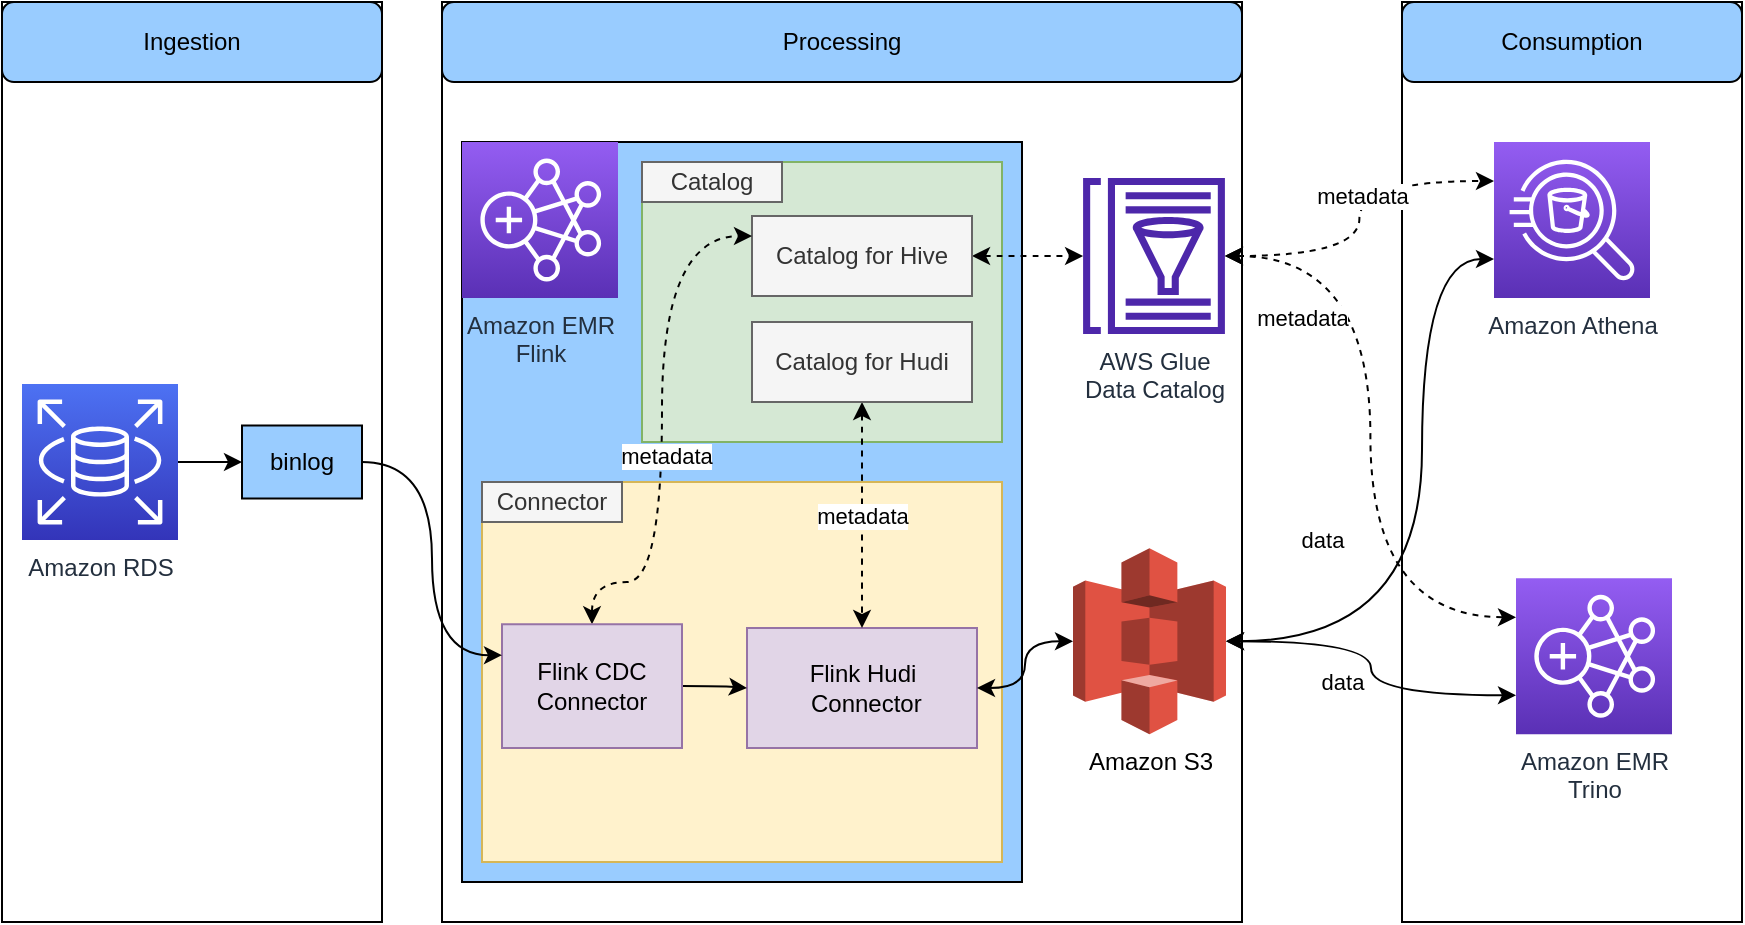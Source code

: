 <mxfile version="20.7.4" type="github">
  <diagram id="Cd5y1kNHd57_tZJnAyKG" name="Page-1">
    <mxGraphModel dx="1050" dy="509" grid="1" gridSize="10" guides="1" tooltips="1" connect="1" arrows="1" fold="1" page="1" pageScale="1" pageWidth="827" pageHeight="1169" math="0" shadow="0">
      <root>
        <mxCell id="0" />
        <mxCell id="1" parent="0" />
        <mxCell id="p-IA0xXEfbXuH0E2RTc1-1" value="" style="rounded=0;whiteSpace=wrap;html=1;" parent="1" vertex="1">
          <mxGeometry x="300" y="150" width="400" height="460" as="geometry" />
        </mxCell>
        <mxCell id="p-IA0xXEfbXuH0E2RTc1-2" value="" style="rounded=0;whiteSpace=wrap;html=1;" parent="1" vertex="1">
          <mxGeometry x="780" y="150" width="170" height="460" as="geometry" />
        </mxCell>
        <mxCell id="p-IA0xXEfbXuH0E2RTc1-3" value="" style="rounded=0;whiteSpace=wrap;html=1;" parent="1" vertex="1">
          <mxGeometry x="80" y="150" width="190" height="460" as="geometry" />
        </mxCell>
        <mxCell id="p-IA0xXEfbXuH0E2RTc1-4" style="edgeStyle=orthogonalEdgeStyle;curved=1;orthogonalLoop=1;jettySize=auto;html=1;exitX=1;exitY=0.5;exitDx=0;exitDy=0;exitPerimeter=0;entryX=0;entryY=0.5;entryDx=0;entryDy=0;" parent="1" source="p-IA0xXEfbXuH0E2RTc1-5" target="p-IA0xXEfbXuH0E2RTc1-22" edge="1">
          <mxGeometry relative="1" as="geometry" />
        </mxCell>
        <mxCell id="p-IA0xXEfbXuH0E2RTc1-5" value="Amazon RDS" style="sketch=0;points=[[0,0,0],[0.25,0,0],[0.5,0,0],[0.75,0,0],[1,0,0],[0,1,0],[0.25,1,0],[0.5,1,0],[0.75,1,0],[1,1,0],[0,0.25,0],[0,0.5,0],[0,0.75,0],[1,0.25,0],[1,0.5,0],[1,0.75,0]];outlineConnect=0;fontColor=#232F3E;gradientColor=#4D72F3;gradientDirection=north;fillColor=#3334B9;strokeColor=#ffffff;dashed=0;verticalLabelPosition=bottom;verticalAlign=top;align=center;html=1;fontSize=12;fontStyle=0;aspect=fixed;shape=mxgraph.aws4.resourceIcon;resIcon=mxgraph.aws4.rds;" parent="1" vertex="1">
          <mxGeometry x="90" y="341" width="78" height="78" as="geometry" />
        </mxCell>
        <mxCell id="p-IA0xXEfbXuH0E2RTc1-6" value="Amazon Athena" style="sketch=0;points=[[0,0,0],[0.25,0,0],[0.5,0,0],[0.75,0,0],[1,0,0],[0,1,0],[0.25,1,0],[0.5,1,0],[0.75,1,0],[1,1,0],[0,0.25,0],[0,0.5,0],[0,0.75,0],[1,0.25,0],[1,0.5,0],[1,0.75,0]];outlineConnect=0;fontColor=#232F3E;gradientColor=#945DF2;gradientDirection=north;fillColor=#5A30B5;strokeColor=#ffffff;dashed=0;verticalLabelPosition=bottom;verticalAlign=top;align=center;html=1;fontSize=12;fontStyle=0;aspect=fixed;shape=mxgraph.aws4.resourceIcon;resIcon=mxgraph.aws4.athena;" parent="1" vertex="1">
          <mxGeometry x="826" y="220" width="78" height="78" as="geometry" />
        </mxCell>
        <mxCell id="p-IA0xXEfbXuH0E2RTc1-7" value="Amazon EMR&lt;br&gt;Trino" style="sketch=0;points=[[0,0,0],[0.25,0,0],[0.5,0,0],[0.75,0,0],[1,0,0],[0,1,0],[0.25,1,0],[0.5,1,0],[0.75,1,0],[1,1,0],[0,0.25,0],[0,0.5,0],[0,0.75,0],[1,0.25,0],[1,0.5,0],[1,0.75,0]];outlineConnect=0;fontColor=#232F3E;gradientColor=#945DF2;gradientDirection=north;fillColor=#5A30B5;strokeColor=#ffffff;dashed=0;verticalLabelPosition=bottom;verticalAlign=top;align=center;html=1;fontSize=12;fontStyle=0;aspect=fixed;shape=mxgraph.aws4.resourceIcon;resIcon=mxgraph.aws4.emr;" parent="1" vertex="1">
          <mxGeometry x="837" y="438.13" width="78" height="78" as="geometry" />
        </mxCell>
        <mxCell id="p-IA0xXEfbXuH0E2RTc1-8" value="Ingestion" style="rounded=1;whiteSpace=wrap;html=1;fillColor=#99CCFF;" parent="1" vertex="1">
          <mxGeometry x="80" y="150" width="190" height="40" as="geometry" />
        </mxCell>
        <mxCell id="p-IA0xXEfbXuH0E2RTc1-9" value="Processing" style="rounded=1;whiteSpace=wrap;html=1;fillColor=#99CCFF;" parent="1" vertex="1">
          <mxGeometry x="300" y="150" width="400" height="40" as="geometry" />
        </mxCell>
        <mxCell id="p-IA0xXEfbXuH0E2RTc1-10" style="edgeStyle=orthogonalEdgeStyle;curved=1;orthogonalLoop=1;jettySize=auto;html=1;entryX=0;entryY=0.25;entryDx=0;entryDy=0;entryPerimeter=0;dashed=1;startArrow=classic;startFill=1;" parent="1" source="p-IA0xXEfbXuH0E2RTc1-14" target="p-IA0xXEfbXuH0E2RTc1-6" edge="1">
          <mxGeometry relative="1" as="geometry" />
        </mxCell>
        <mxCell id="p-IA0xXEfbXuH0E2RTc1-11" value="metadata" style="edgeLabel;html=1;align=center;verticalAlign=middle;resizable=0;points=[];" parent="p-IA0xXEfbXuH0E2RTc1-10" vertex="1" connectable="0">
          <mxGeometry x="0.233" y="-6" relative="1" as="geometry">
            <mxPoint y="1" as="offset" />
          </mxGeometry>
        </mxCell>
        <mxCell id="p-IA0xXEfbXuH0E2RTc1-12" style="edgeStyle=orthogonalEdgeStyle;curved=1;orthogonalLoop=1;jettySize=auto;html=1;entryX=0;entryY=0.25;entryDx=0;entryDy=0;entryPerimeter=0;dashed=1;startArrow=classic;startFill=1;" parent="1" source="p-IA0xXEfbXuH0E2RTc1-14" target="p-IA0xXEfbXuH0E2RTc1-7" edge="1">
          <mxGeometry relative="1" as="geometry" />
        </mxCell>
        <mxCell id="p-IA0xXEfbXuH0E2RTc1-13" value="metadata" style="edgeLabel;html=1;align=center;verticalAlign=middle;resizable=0;points=[];" parent="p-IA0xXEfbXuH0E2RTc1-12" vertex="1" connectable="0">
          <mxGeometry x="-0.113" y="1" relative="1" as="geometry">
            <mxPoint x="-35" y="-41" as="offset" />
          </mxGeometry>
        </mxCell>
        <mxCell id="p-IA0xXEfbXuH0E2RTc1-14" value="AWS Glue &lt;br&gt;Data Catalog" style="sketch=0;outlineConnect=0;fontColor=#232F3E;gradientColor=none;fillColor=#4D27AA;strokeColor=none;dashed=0;verticalLabelPosition=bottom;verticalAlign=top;align=center;html=1;fontSize=12;fontStyle=0;aspect=fixed;pointerEvents=1;shape=mxgraph.aws4.glue_data_catalog;" parent="1" vertex="1">
          <mxGeometry x="620" y="238" width="72" height="78" as="geometry" />
        </mxCell>
        <mxCell id="p-IA0xXEfbXuH0E2RTc1-15" value="" style="rounded=0;whiteSpace=wrap;html=1;fillColor=#99CCFF;" parent="1" vertex="1">
          <mxGeometry x="310" y="220" width="280" height="370" as="geometry" />
        </mxCell>
        <mxCell id="p-IA0xXEfbXuH0E2RTc1-16" style="edgeStyle=orthogonalEdgeStyle;curved=1;orthogonalLoop=1;jettySize=auto;html=1;entryX=0;entryY=0.75;entryDx=0;entryDy=0;entryPerimeter=0;startArrow=classic;startFill=1;" parent="1" source="p-IA0xXEfbXuH0E2RTc1-20" target="p-IA0xXEfbXuH0E2RTc1-6" edge="1">
          <mxGeometry relative="1" as="geometry">
            <Array as="points">
              <mxPoint x="790" y="470" />
              <mxPoint x="790" y="279" />
            </Array>
          </mxGeometry>
        </mxCell>
        <mxCell id="p-IA0xXEfbXuH0E2RTc1-17" value="data" style="edgeLabel;html=1;align=center;verticalAlign=middle;resizable=0;points=[];" parent="p-IA0xXEfbXuH0E2RTc1-16" vertex="1" connectable="0">
          <mxGeometry x="-0.754" y="12" relative="1" as="geometry">
            <mxPoint x="8" y="-39" as="offset" />
          </mxGeometry>
        </mxCell>
        <mxCell id="p-IA0xXEfbXuH0E2RTc1-18" style="edgeStyle=orthogonalEdgeStyle;curved=1;orthogonalLoop=1;jettySize=auto;html=1;entryX=0;entryY=0.75;entryDx=0;entryDy=0;entryPerimeter=0;startArrow=classic;startFill=1;" parent="1" source="p-IA0xXEfbXuH0E2RTc1-20" target="p-IA0xXEfbXuH0E2RTc1-7" edge="1">
          <mxGeometry relative="1" as="geometry" />
        </mxCell>
        <mxCell id="p-IA0xXEfbXuH0E2RTc1-19" value="data" style="edgeLabel;html=1;align=center;verticalAlign=middle;resizable=0;points=[];" parent="p-IA0xXEfbXuH0E2RTc1-18" vertex="1" connectable="0">
          <mxGeometry x="-0.558" y="-2" relative="1" as="geometry">
            <mxPoint x="20" y="18" as="offset" />
          </mxGeometry>
        </mxCell>
        <mxCell id="p-IA0xXEfbXuH0E2RTc1-20" value="Amazon S3" style="outlineConnect=0;dashed=0;verticalLabelPosition=bottom;verticalAlign=top;align=center;html=1;shape=mxgraph.aws3.s3;fillColor=#E05243;gradientColor=none;" parent="1" vertex="1">
          <mxGeometry x="615.5" y="423.13" width="76.5" height="93" as="geometry" />
        </mxCell>
        <mxCell id="p-IA0xXEfbXuH0E2RTc1-21" value="Consumption" style="rounded=1;whiteSpace=wrap;html=1;fillColor=#99CCFF;" parent="1" vertex="1">
          <mxGeometry x="780" y="150" width="170" height="40" as="geometry" />
        </mxCell>
        <mxCell id="p-IA0xXEfbXuH0E2RTc1-22" value="binlog" style="rounded=0;whiteSpace=wrap;html=1;fillColor=#99CCFF;" parent="1" vertex="1">
          <mxGeometry x="200" y="361.75" width="60" height="36.5" as="geometry" />
        </mxCell>
        <mxCell id="p-IA0xXEfbXuH0E2RTc1-23" style="edgeStyle=orthogonalEdgeStyle;curved=1;orthogonalLoop=1;jettySize=auto;html=1;entryX=0;entryY=0.5;entryDx=0;entryDy=0;" parent="1" source="p-IA0xXEfbXuH0E2RTc1-35" target="p-IA0xXEfbXuH0E2RTc1-30" edge="1">
          <mxGeometry relative="1" as="geometry" />
        </mxCell>
        <mxCell id="p-IA0xXEfbXuH0E2RTc1-24" value="Amazon EMR &lt;br&gt;Flink" style="sketch=0;points=[[0,0,0],[0.25,0,0],[0.5,0,0],[0.75,0,0],[1,0,0],[0,1,0],[0.25,1,0],[0.5,1,0],[0.75,1,0],[1,1,0],[0,0.25,0],[0,0.5,0],[0,0.75,0],[1,0.25,0],[1,0.5,0],[1,0.75,0]];outlineConnect=0;fontColor=#232F3E;gradientColor=#945DF2;gradientDirection=north;fillColor=#5A30B5;strokeColor=#ffffff;dashed=0;verticalLabelPosition=bottom;verticalAlign=top;align=center;html=1;fontSize=12;fontStyle=0;aspect=fixed;shape=mxgraph.aws4.resourceIcon;resIcon=mxgraph.aws4.emr;" parent="1" vertex="1">
          <mxGeometry x="310" y="220" width="78" height="78" as="geometry" />
        </mxCell>
        <mxCell id="p-IA0xXEfbXuH0E2RTc1-27" value="" style="rounded=0;whiteSpace=wrap;html=1;fillColor=#d5e8d4;strokeColor=#82b366;" parent="1" vertex="1">
          <mxGeometry x="400" y="230" width="180" height="140" as="geometry" />
        </mxCell>
        <mxCell id="p-IA0xXEfbXuH0E2RTc1-29" value="" style="rounded=0;whiteSpace=wrap;html=1;fillColor=#fff2cc;strokeColor=#d6b656;" parent="1" vertex="1">
          <mxGeometry x="320" y="390" width="260" height="190" as="geometry" />
        </mxCell>
        <mxCell id="p-IA0xXEfbXuH0E2RTc1-30" value="Flink Hudi&lt;br&gt;&amp;nbsp;Connector" style="rounded=0;whiteSpace=wrap;html=1;fillColor=#e1d5e7;strokeColor=#9673a6;" parent="1" vertex="1">
          <mxGeometry x="452.5" y="463" width="115" height="60" as="geometry" />
        </mxCell>
        <mxCell id="p-IA0xXEfbXuH0E2RTc1-41" style="edgeStyle=orthogonalEdgeStyle;orthogonalLoop=1;jettySize=auto;html=1;exitX=1;exitY=0.5;exitDx=0;exitDy=0;dashed=1;startArrow=classic;startFill=1;curved=1;" parent="1" source="p-IA0xXEfbXuH0E2RTc1-32" target="p-IA0xXEfbXuH0E2RTc1-14" edge="1">
          <mxGeometry relative="1" as="geometry" />
        </mxCell>
        <mxCell id="p-IA0xXEfbXuH0E2RTc1-32" value="Catalog for Hive" style="rounded=0;whiteSpace=wrap;html=1;fillColor=#f5f5f5;strokeColor=#666666;fontColor=#333333;" parent="1" vertex="1">
          <mxGeometry x="455" y="257" width="110" height="40" as="geometry" />
        </mxCell>
        <mxCell id="p-IA0xXEfbXuH0E2RTc1-34" style="edgeStyle=orthogonalEdgeStyle;curved=1;orthogonalLoop=1;jettySize=auto;html=1;entryX=0;entryY=0.5;entryDx=0;entryDy=0;strokeWidth=1;fontColor=default;startArrow=none;startFill=0;endArrow=classic;endFill=1;" parent="1" source="p-IA0xXEfbXuH0E2RTc1-35" target="p-IA0xXEfbXuH0E2RTc1-30" edge="1">
          <mxGeometry relative="1" as="geometry" />
        </mxCell>
        <mxCell id="1v09oZFCCwroGa9Er5zX-6" style="edgeStyle=orthogonalEdgeStyle;curved=1;orthogonalLoop=1;jettySize=auto;html=1;entryX=0;entryY=0.25;entryDx=0;entryDy=0;dashed=1;startArrow=classic;startFill=1;exitX=0.5;exitY=0;exitDx=0;exitDy=0;" edge="1" parent="1" source="p-IA0xXEfbXuH0E2RTc1-35" target="p-IA0xXEfbXuH0E2RTc1-32">
          <mxGeometry relative="1" as="geometry">
            <Array as="points">
              <mxPoint x="375" y="440" />
              <mxPoint x="410" y="440" />
              <mxPoint x="410" y="267" />
            </Array>
          </mxGeometry>
        </mxCell>
        <mxCell id="1v09oZFCCwroGa9Er5zX-7" value="metadata" style="edgeLabel;html=1;align=center;verticalAlign=middle;resizable=0;points=[];" vertex="1" connectable="0" parent="1v09oZFCCwroGa9Er5zX-6">
          <mxGeometry x="-0.127" y="-2" relative="1" as="geometry">
            <mxPoint as="offset" />
          </mxGeometry>
        </mxCell>
        <mxCell id="p-IA0xXEfbXuH0E2RTc1-35" value="Flink CDC&lt;br&gt;Connector" style="rounded=0;whiteSpace=wrap;html=1;fillColor=#e1d5e7;strokeColor=#9673a6;" parent="1" vertex="1">
          <mxGeometry x="330" y="461.13" width="90" height="61.87" as="geometry" />
        </mxCell>
        <mxCell id="p-IA0xXEfbXuH0E2RTc1-38" style="edgeStyle=orthogonalEdgeStyle;orthogonalLoop=1;jettySize=auto;html=1;entryX=0;entryY=0.25;entryDx=0;entryDy=0;strokeWidth=1;fontColor=default;startArrow=none;startFill=0;endArrow=classic;endFill=1;curved=1;" parent="1" source="p-IA0xXEfbXuH0E2RTc1-22" target="p-IA0xXEfbXuH0E2RTc1-35" edge="1">
          <mxGeometry relative="1" as="geometry" />
        </mxCell>
        <mxCell id="p-IA0xXEfbXuH0E2RTc1-39" style="edgeStyle=orthogonalEdgeStyle;curved=1;orthogonalLoop=1;jettySize=auto;html=1;entryX=0;entryY=0.5;entryDx=0;entryDy=0;entryPerimeter=0;strokeColor=default;startArrow=classic;startFill=1;" parent="1" source="p-IA0xXEfbXuH0E2RTc1-30" target="p-IA0xXEfbXuH0E2RTc1-20" edge="1">
          <mxGeometry relative="1" as="geometry" />
        </mxCell>
        <mxCell id="1v09oZFCCwroGa9Er5zX-1" value="Catalog" style="rounded=0;whiteSpace=wrap;html=1;fillColor=#f5f5f5;strokeColor=#666666;fontColor=#333333;" vertex="1" parent="1">
          <mxGeometry x="400" y="230" width="70" height="20" as="geometry" />
        </mxCell>
        <mxCell id="1v09oZFCCwroGa9Er5zX-2" value="Connector" style="rounded=0;whiteSpace=wrap;html=1;fillColor=#f5f5f5;strokeColor=#666666;fontColor=#333333;" vertex="1" parent="1">
          <mxGeometry x="320" y="390" width="70" height="20" as="geometry" />
        </mxCell>
        <mxCell id="1v09oZFCCwroGa9Er5zX-5" value="metadata" style="edgeStyle=orthogonalEdgeStyle;curved=1;orthogonalLoop=1;jettySize=auto;html=1;entryX=0.5;entryY=0;entryDx=0;entryDy=0;dashed=1;startArrow=classic;startFill=1;" edge="1" parent="1" source="1v09oZFCCwroGa9Er5zX-3" target="p-IA0xXEfbXuH0E2RTc1-30">
          <mxGeometry relative="1" as="geometry" />
        </mxCell>
        <mxCell id="1v09oZFCCwroGa9Er5zX-3" value="Catalog for Hudi" style="rounded=0;whiteSpace=wrap;html=1;fillColor=#f5f5f5;strokeColor=#666666;fontColor=#333333;" vertex="1" parent="1">
          <mxGeometry x="455" y="310" width="110" height="40" as="geometry" />
        </mxCell>
      </root>
    </mxGraphModel>
  </diagram>
</mxfile>
